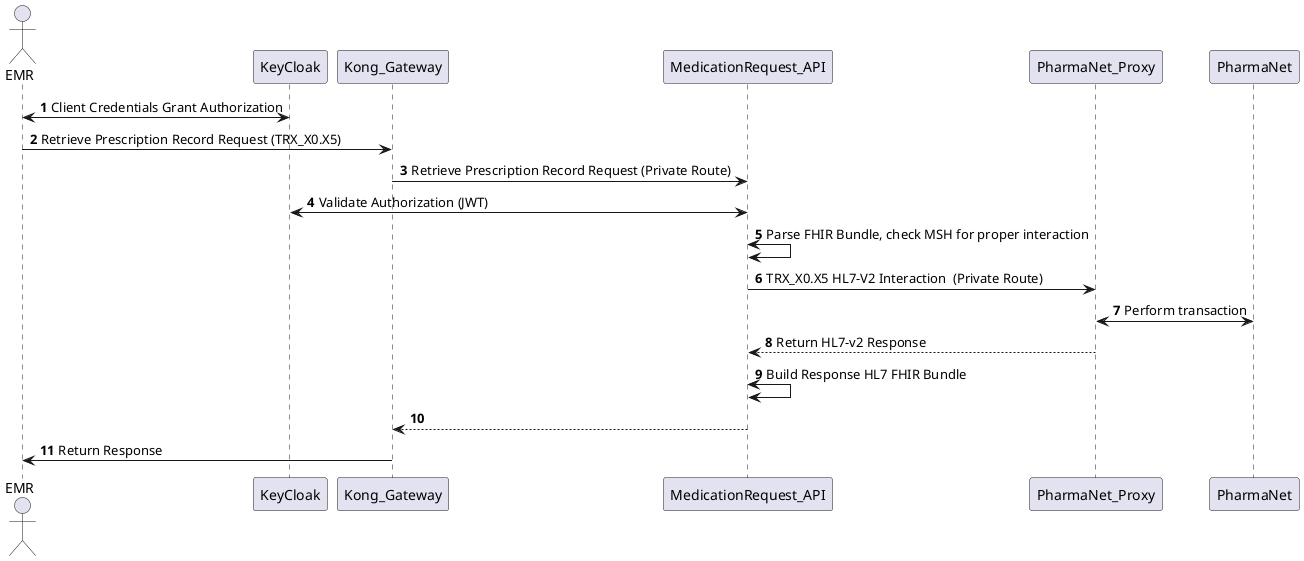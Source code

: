 @startuml PNet_API_Flow
autonumber
    actor EMR
    EMR <-> KeyCloak : Client Credentials Grant Authorization
    EMR -> Kong_Gateway : Retrieve Prescription Record Request (TRX_X0.X5)
    Kong_Gateway -> MedicationRequest_API : Retrieve Prescription Record Request (Private Route)
    MedicationRequest_API <-> KeyCloak : Validate Authorization (JWT)
    MedicationRequest_API <-> MedicationRequest_API : Parse FHIR Bundle, check MSH for proper interaction
    MedicationRequest_API -> PharmaNet_Proxy : TRX_X0.X5 HL7-V2 Interaction  (Private Route)
    PharmaNet_Proxy <-> PharmaNet : Perform transaction
    MedicationRequest_API <-- PharmaNet_Proxy : Return HL7-v2 Response
    MedicationRequest_API <-> MedicationRequest_API : Build Response HL7 FHIR Bundle
    Kong_Gateway <-- MedicationRequest_API
    EMR <- Kong_Gateway : Return Response
@enduml
